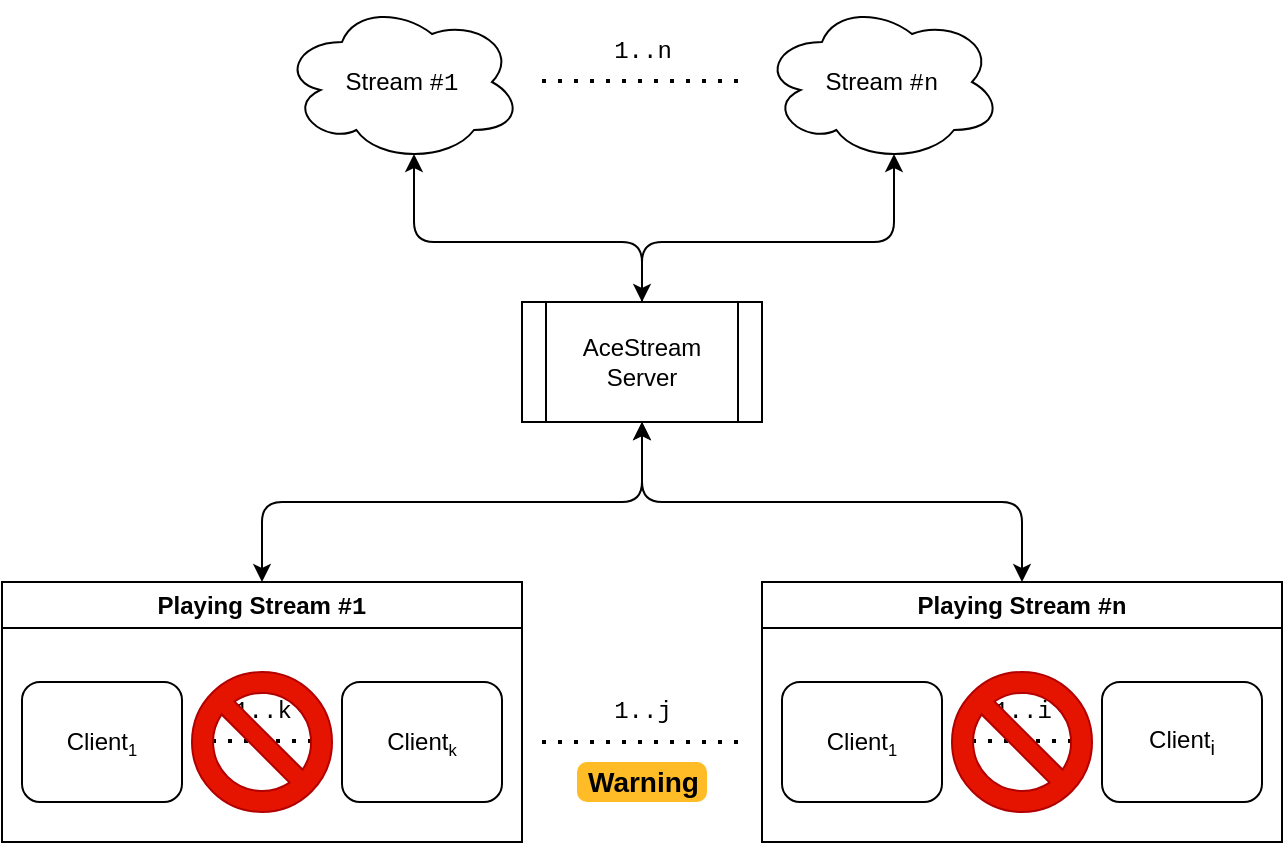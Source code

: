 <mxfile>
    <diagram id="adBpD7APLrumc_C-mHmm" name="Page-1">
        <mxGraphModel dx="894" dy="1124" grid="1" gridSize="10" guides="1" tooltips="1" connect="1" arrows="1" fold="1" page="1" pageScale="1" pageWidth="850" pageHeight="1100" math="0" shadow="0">
            <root>
                <mxCell id="0"/>
                <mxCell id="1" parent="0"/>
                <mxCell id="6" style="edgeStyle=none;html=1;exitX=0.5;exitY=0;exitDx=0;exitDy=0;entryX=0.55;entryY=0.95;entryDx=0;entryDy=0;entryPerimeter=0;" parent="1" source="2" target="3" edge="1">
                    <mxGeometry relative="1" as="geometry">
                        <Array as="points">
                            <mxPoint x="460" y="440"/>
                            <mxPoint x="346" y="440"/>
                        </Array>
                    </mxGeometry>
                </mxCell>
                <mxCell id="7" style="edgeStyle=none;html=1;exitX=0.5;exitY=0;exitDx=0;exitDy=0;entryX=0.55;entryY=0.95;entryDx=0;entryDy=0;entryPerimeter=0;startArrow=classic;startFill=1;" parent="1" source="2" target="4" edge="1">
                    <mxGeometry relative="1" as="geometry">
                        <Array as="points">
                            <mxPoint x="460" y="440"/>
                            <mxPoint x="586" y="440"/>
                        </Array>
                    </mxGeometry>
                </mxCell>
                <mxCell id="2" value="AceStream Server" style="shape=process;whiteSpace=wrap;html=1;backgroundOutline=1;" parent="1" vertex="1">
                    <mxGeometry x="400" y="470" width="120" height="60" as="geometry"/>
                </mxCell>
                <mxCell id="3" value="Stream &lt;font style=&quot;&quot; face=&quot;Courier New&quot;&gt;#1&lt;/font&gt;" style="ellipse;shape=cloud;whiteSpace=wrap;html=1;" parent="1" vertex="1">
                    <mxGeometry x="280" y="320" width="120" height="80" as="geometry"/>
                </mxCell>
                <mxCell id="4" value="Stream &lt;font face=&quot;Courier New&quot;&gt;#n&lt;/font&gt;" style="ellipse;shape=cloud;whiteSpace=wrap;html=1;" parent="1" vertex="1">
                    <mxGeometry x="520" y="320" width="120" height="80" as="geometry"/>
                </mxCell>
                <mxCell id="8" value="" style="endArrow=none;dashed=1;html=1;dashPattern=1 3;strokeWidth=2;" parent="1" edge="1">
                    <mxGeometry width="50" height="50" relative="1" as="geometry">
                        <mxPoint x="410" y="359.5" as="sourcePoint"/>
                        <mxPoint x="510" y="359.5" as="targetPoint"/>
                    </mxGeometry>
                </mxCell>
                <mxCell id="9" value="1..n" style="text;html=1;align=center;verticalAlign=middle;resizable=0;points=[];autosize=1;strokeColor=none;fillColor=none;fontFamily=Courier New;" parent="1" vertex="1">
                    <mxGeometry x="435" y="330" width="50" height="30" as="geometry"/>
                </mxCell>
                <mxCell id="23" style="edgeStyle=none;html=1;exitX=0.5;exitY=0;exitDx=0;exitDy=0;entryX=0.5;entryY=1;entryDx=0;entryDy=0;fontFamily=Courier New;startArrow=classic;startFill=1;" parent="1" source="12" target="2" edge="1">
                    <mxGeometry relative="1" as="geometry">
                        <Array as="points">
                            <mxPoint x="270" y="570"/>
                            <mxPoint x="460" y="570"/>
                        </Array>
                    </mxGeometry>
                </mxCell>
                <mxCell id="12" value="&lt;font face=&quot;Helvetica&quot;&gt;Playing Stream &lt;/font&gt;#1" style="swimlane;whiteSpace=wrap;html=1;fontFamily=Courier New;" parent="1" vertex="1">
                    <mxGeometry x="140" y="610" width="260" height="130" as="geometry"/>
                </mxCell>
                <mxCell id="10" value="&lt;font face=&quot;Helvetica&quot;&gt;Client&lt;span style=&quot;font-size: 10px;&quot;&gt;&lt;sub&gt;1&lt;/sub&gt;&lt;/span&gt;&lt;/font&gt;" style="rounded=1;whiteSpace=wrap;html=1;fontFamily=Courier New;" parent="12" vertex="1">
                    <mxGeometry x="10" y="50" width="80" height="60" as="geometry"/>
                </mxCell>
                <mxCell id="13" value="&lt;font face=&quot;Helvetica&quot;&gt;Client&lt;span style=&quot;font-size: 10px;&quot;&gt;&lt;sub&gt;k&lt;/sub&gt;&lt;/span&gt;&lt;/font&gt;" style="rounded=1;whiteSpace=wrap;html=1;fontFamily=Courier New;" parent="12" vertex="1">
                    <mxGeometry x="170" y="50" width="80" height="60" as="geometry"/>
                </mxCell>
                <mxCell id="14" value="" style="endArrow=none;dashed=1;html=1;dashPattern=1 3;strokeWidth=2;" parent="12" edge="1">
                    <mxGeometry width="50" height="50" relative="1" as="geometry">
                        <mxPoint x="105" y="79.5" as="sourcePoint"/>
                        <mxPoint x="155" y="79.5" as="targetPoint"/>
                    </mxGeometry>
                </mxCell>
                <mxCell id="15" value="1..k" style="text;html=1;align=center;verticalAlign=middle;resizable=0;points=[];autosize=1;strokeColor=none;fillColor=none;fontFamily=Courier New;" parent="12" vertex="1">
                    <mxGeometry x="105" y="50" width="50" height="30" as="geometry"/>
                </mxCell>
                <mxCell id="25" value="" style="verticalLabelPosition=bottom;verticalAlign=top;html=1;shape=mxgraph.basic.no_symbol;fillColor=#e51400;fontColor=#ffffff;strokeColor=#B20000;" vertex="1" parent="12">
                    <mxGeometry x="95" y="45" width="70" height="70" as="geometry"/>
                </mxCell>
                <mxCell id="24" style="edgeStyle=none;html=1;exitX=0.5;exitY=0;exitDx=0;exitDy=0;fontFamily=Courier New;startArrow=classic;startFill=1;" parent="1" source="16" edge="1">
                    <mxGeometry relative="1" as="geometry">
                        <mxPoint x="460" y="530" as="targetPoint"/>
                        <Array as="points">
                            <mxPoint x="650" y="570"/>
                            <mxPoint x="460" y="570"/>
                        </Array>
                    </mxGeometry>
                </mxCell>
                <mxCell id="16" value="&lt;font face=&quot;Helvetica&quot;&gt;Playing Stream &lt;/font&gt;#n" style="swimlane;whiteSpace=wrap;html=1;fontFamily=Courier New;" parent="1" vertex="1">
                    <mxGeometry x="520" y="610" width="260" height="130" as="geometry"/>
                </mxCell>
                <mxCell id="17" value="&lt;font face=&quot;Helvetica&quot;&gt;Client&lt;span style=&quot;font-size: 10px;&quot;&gt;&lt;sub&gt;1&lt;/sub&gt;&lt;/span&gt;&lt;/font&gt;" style="rounded=1;whiteSpace=wrap;html=1;fontFamily=Courier New;" parent="16" vertex="1">
                    <mxGeometry x="10" y="50" width="80" height="60" as="geometry"/>
                </mxCell>
                <mxCell id="18" value="&lt;font face=&quot;Helvetica&quot;&gt;Client&lt;sub&gt;i&lt;/sub&gt;&lt;/font&gt;" style="rounded=1;whiteSpace=wrap;html=1;fontFamily=Courier New;" parent="16" vertex="1">
                    <mxGeometry x="170" y="50" width="80" height="60" as="geometry"/>
                </mxCell>
                <mxCell id="19" value="" style="endArrow=none;dashed=1;html=1;dashPattern=1 3;strokeWidth=2;" parent="16" edge="1">
                    <mxGeometry width="50" height="50" relative="1" as="geometry">
                        <mxPoint x="105" y="79.5" as="sourcePoint"/>
                        <mxPoint x="155" y="79.5" as="targetPoint"/>
                    </mxGeometry>
                </mxCell>
                <mxCell id="20" value="1..i" style="text;html=1;align=center;verticalAlign=middle;resizable=0;points=[];autosize=1;strokeColor=none;fillColor=none;fontFamily=Courier New;" parent="16" vertex="1">
                    <mxGeometry x="105" y="50" width="50" height="30" as="geometry"/>
                </mxCell>
                <mxCell id="26" value="" style="verticalLabelPosition=bottom;verticalAlign=top;html=1;shape=mxgraph.basic.no_symbol;fillColor=#e51400;fontColor=#ffffff;strokeColor=#B20000;" vertex="1" parent="16">
                    <mxGeometry x="95" y="45" width="70" height="70" as="geometry"/>
                </mxCell>
                <mxCell id="21" value="" style="endArrow=none;dashed=1;html=1;dashPattern=1 3;strokeWidth=2;" parent="1" edge="1">
                    <mxGeometry width="50" height="50" relative="1" as="geometry">
                        <mxPoint x="410" y="690" as="sourcePoint"/>
                        <mxPoint x="510" y="690" as="targetPoint"/>
                    </mxGeometry>
                </mxCell>
                <mxCell id="22" value="1..j" style="text;html=1;align=center;verticalAlign=middle;resizable=0;points=[];autosize=1;strokeColor=none;fillColor=none;fontFamily=Courier New;" parent="1" vertex="1">
                    <mxGeometry x="435" y="660" width="50" height="30" as="geometry"/>
                </mxCell>
                <mxCell id="27" value="Warning" style="html=1;shadow=0;dashed=0;shape=mxgraph.bootstrap.rrect;rSize=5;strokeColor=none;strokeWidth=1;fillColor=#FFBC26;fontColor=#000000;whiteSpace=wrap;align=left;verticalAlign=middle;spacingLeft=0;fontStyle=1;fontSize=14;spacing=5;" vertex="1" parent="1">
                    <mxGeometry x="427.5" y="700" width="65" height="20" as="geometry"/>
                </mxCell>
            </root>
        </mxGraphModel>
    </diagram>
</mxfile>